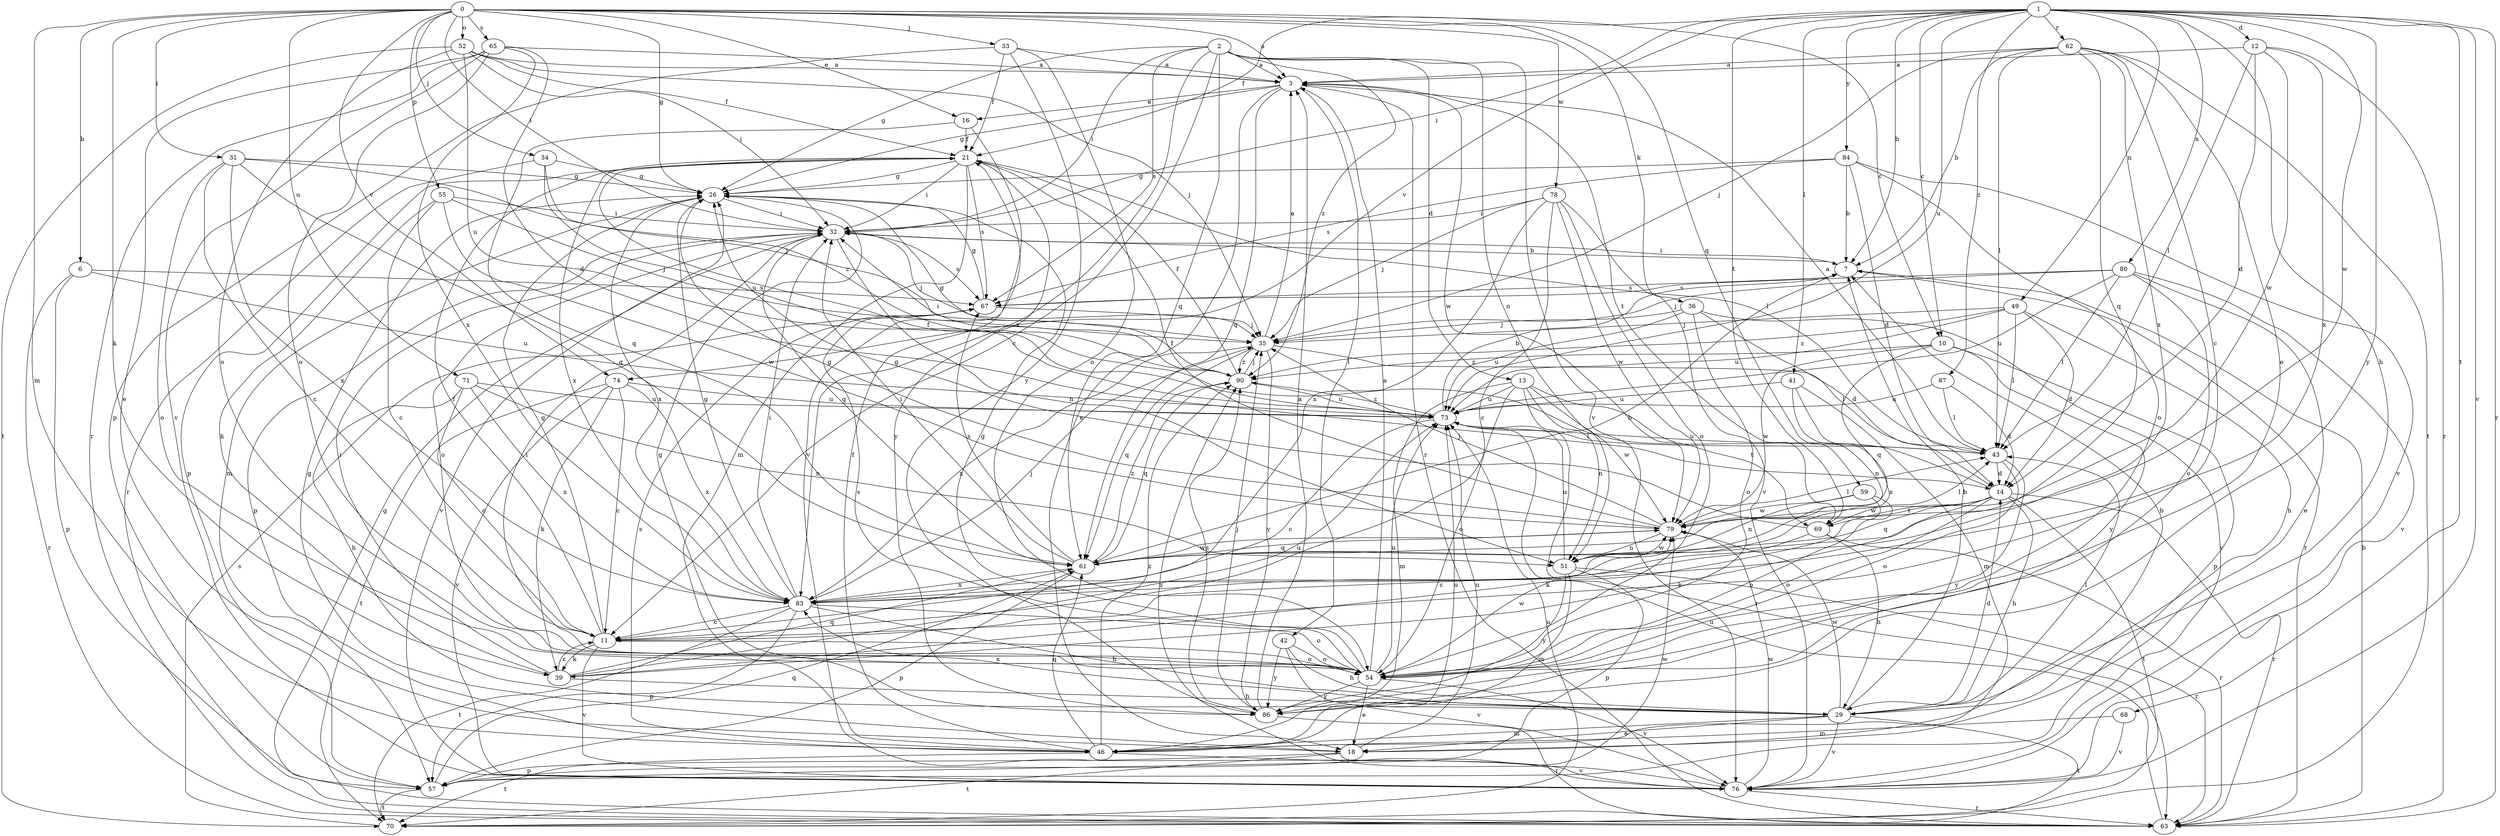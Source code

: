 strict digraph  {
0;
1;
2;
3;
6;
7;
10;
11;
12;
13;
14;
16;
18;
21;
26;
29;
31;
32;
33;
34;
35;
36;
39;
41;
42;
43;
46;
49;
51;
52;
54;
55;
57;
59;
61;
62;
63;
65;
67;
68;
69;
70;
71;
73;
74;
76;
78;
79;
80;
83;
84;
86;
87;
90;
0 -> 3  [label=a];
0 -> 6  [label=b];
0 -> 10  [label=c];
0 -> 16  [label=e];
0 -> 26  [label=g];
0 -> 31  [label=i];
0 -> 32  [label=i];
0 -> 33  [label=j];
0 -> 34  [label=j];
0 -> 36  [label=k];
0 -> 39  [label=k];
0 -> 46  [label=m];
0 -> 52  [label=o];
0 -> 55  [label=p];
0 -> 59  [label=q];
0 -> 65  [label=s];
0 -> 71  [label=u];
0 -> 74  [label=v];
0 -> 78  [label=w];
1 -> 7  [label=b];
1 -> 10  [label=c];
1 -> 12  [label=d];
1 -> 21  [label=f];
1 -> 29  [label=h];
1 -> 32  [label=i];
1 -> 41  [label=l];
1 -> 49  [label=n];
1 -> 62  [label=r];
1 -> 63  [label=r];
1 -> 68  [label=t];
1 -> 69  [label=t];
1 -> 73  [label=u];
1 -> 74  [label=v];
1 -> 76  [label=v];
1 -> 79  [label=w];
1 -> 80  [label=x];
1 -> 84  [label=y];
1 -> 86  [label=y];
1 -> 87  [label=z];
2 -> 3  [label=a];
2 -> 11  [label=c];
2 -> 13  [label=d];
2 -> 26  [label=g];
2 -> 32  [label=i];
2 -> 51  [label=n];
2 -> 61  [label=q];
2 -> 67  [label=s];
2 -> 76  [label=v];
2 -> 83  [label=x];
2 -> 90  [label=z];
3 -> 16  [label=e];
3 -> 18  [label=e];
3 -> 26  [label=g];
3 -> 42  [label=l];
3 -> 61  [label=q];
3 -> 63  [label=r];
3 -> 69  [label=t];
3 -> 79  [label=w];
6 -> 57  [label=p];
6 -> 63  [label=r];
6 -> 67  [label=s];
6 -> 73  [label=u];
7 -> 32  [label=i];
7 -> 63  [label=r];
7 -> 67  [label=s];
10 -> 57  [label=p];
10 -> 61  [label=q];
10 -> 79  [label=w];
10 -> 86  [label=y];
10 -> 90  [label=z];
11 -> 21  [label=f];
11 -> 26  [label=g];
11 -> 39  [label=k];
11 -> 54  [label=o];
11 -> 76  [label=v];
12 -> 3  [label=a];
12 -> 14  [label=d];
12 -> 43  [label=l];
12 -> 63  [label=r];
12 -> 79  [label=w];
12 -> 83  [label=x];
13 -> 46  [label=m];
13 -> 51  [label=n];
13 -> 54  [label=o];
13 -> 63  [label=r];
13 -> 69  [label=t];
13 -> 73  [label=u];
13 -> 79  [label=w];
14 -> 21  [label=f];
14 -> 29  [label=h];
14 -> 39  [label=k];
14 -> 54  [label=o];
14 -> 61  [label=q];
14 -> 63  [label=r];
14 -> 69  [label=t];
14 -> 70  [label=t];
14 -> 79  [label=w];
16 -> 21  [label=f];
16 -> 61  [label=q];
16 -> 76  [label=v];
18 -> 7  [label=b];
18 -> 26  [label=g];
18 -> 57  [label=p];
18 -> 70  [label=t];
18 -> 73  [label=u];
21 -> 26  [label=g];
21 -> 32  [label=i];
21 -> 43  [label=l];
21 -> 46  [label=m];
21 -> 57  [label=p];
21 -> 67  [label=s];
21 -> 83  [label=x];
21 -> 86  [label=y];
26 -> 32  [label=i];
26 -> 46  [label=m];
26 -> 83  [label=x];
29 -> 7  [label=b];
29 -> 14  [label=d];
29 -> 18  [label=e];
29 -> 43  [label=l];
29 -> 46  [label=m];
29 -> 70  [label=t];
29 -> 76  [label=v];
29 -> 79  [label=w];
29 -> 83  [label=x];
31 -> 11  [label=c];
31 -> 26  [label=g];
31 -> 35  [label=j];
31 -> 54  [label=o];
31 -> 61  [label=q];
31 -> 83  [label=x];
32 -> 7  [label=b];
32 -> 35  [label=j];
32 -> 51  [label=n];
32 -> 54  [label=o];
32 -> 57  [label=p];
32 -> 61  [label=q];
32 -> 67  [label=s];
32 -> 76  [label=v];
33 -> 3  [label=a];
33 -> 21  [label=f];
33 -> 54  [label=o];
33 -> 57  [label=p];
33 -> 86  [label=y];
34 -> 26  [label=g];
34 -> 63  [label=r];
34 -> 73  [label=u];
34 -> 90  [label=z];
35 -> 3  [label=a];
35 -> 43  [label=l];
35 -> 61  [label=q];
35 -> 83  [label=x];
35 -> 86  [label=y];
35 -> 90  [label=z];
36 -> 14  [label=d];
36 -> 35  [label=j];
36 -> 54  [label=o];
36 -> 73  [label=u];
36 -> 76  [label=v];
39 -> 11  [label=c];
39 -> 29  [label=h];
39 -> 32  [label=i];
39 -> 61  [label=q];
39 -> 73  [label=u];
41 -> 46  [label=m];
41 -> 51  [label=n];
41 -> 73  [label=u];
41 -> 83  [label=x];
42 -> 29  [label=h];
42 -> 54  [label=o];
42 -> 76  [label=v];
42 -> 86  [label=y];
43 -> 3  [label=a];
43 -> 14  [label=d];
43 -> 54  [label=o];
43 -> 73  [label=u];
43 -> 86  [label=y];
46 -> 21  [label=f];
46 -> 61  [label=q];
46 -> 67  [label=s];
46 -> 70  [label=t];
46 -> 73  [label=u];
46 -> 76  [label=v];
46 -> 90  [label=z];
49 -> 14  [label=d];
49 -> 29  [label=h];
49 -> 35  [label=j];
49 -> 43  [label=l];
49 -> 73  [label=u];
49 -> 90  [label=z];
51 -> 46  [label=m];
51 -> 57  [label=p];
51 -> 63  [label=r];
51 -> 73  [label=u];
51 -> 79  [label=w];
51 -> 86  [label=y];
52 -> 3  [label=a];
52 -> 21  [label=f];
52 -> 32  [label=i];
52 -> 35  [label=j];
52 -> 54  [label=o];
52 -> 70  [label=t];
52 -> 73  [label=u];
54 -> 3  [label=a];
54 -> 18  [label=e];
54 -> 26  [label=g];
54 -> 32  [label=i];
54 -> 67  [label=s];
54 -> 73  [label=u];
54 -> 76  [label=v];
54 -> 79  [label=w];
54 -> 86  [label=y];
55 -> 11  [label=c];
55 -> 32  [label=i];
55 -> 35  [label=j];
55 -> 39  [label=k];
55 -> 79  [label=w];
57 -> 61  [label=q];
57 -> 70  [label=t];
57 -> 79  [label=w];
59 -> 39  [label=k];
59 -> 51  [label=n];
59 -> 54  [label=o];
59 -> 79  [label=w];
61 -> 7  [label=b];
61 -> 32  [label=i];
61 -> 57  [label=p];
61 -> 67  [label=s];
61 -> 79  [label=w];
61 -> 83  [label=x];
61 -> 90  [label=z];
62 -> 3  [label=a];
62 -> 7  [label=b];
62 -> 11  [label=c];
62 -> 35  [label=j];
62 -> 43  [label=l];
62 -> 54  [label=o];
62 -> 61  [label=q];
62 -> 70  [label=t];
62 -> 83  [label=x];
63 -> 7  [label=b];
63 -> 26  [label=g];
63 -> 73  [label=u];
65 -> 3  [label=a];
65 -> 14  [label=d];
65 -> 18  [label=e];
65 -> 54  [label=o];
65 -> 63  [label=r];
65 -> 76  [label=v];
65 -> 83  [label=x];
67 -> 26  [label=g];
67 -> 35  [label=j];
68 -> 46  [label=m];
68 -> 76  [label=v];
69 -> 11  [label=c];
69 -> 26  [label=g];
69 -> 29  [label=h];
69 -> 43  [label=l];
69 -> 63  [label=r];
70 -> 67  [label=s];
70 -> 73  [label=u];
71 -> 11  [label=c];
71 -> 29  [label=h];
71 -> 51  [label=n];
71 -> 73  [label=u];
71 -> 83  [label=x];
73 -> 7  [label=b];
73 -> 11  [label=c];
73 -> 43  [label=l];
73 -> 90  [label=z];
74 -> 11  [label=c];
74 -> 39  [label=k];
74 -> 70  [label=t];
74 -> 73  [label=u];
74 -> 76  [label=v];
74 -> 83  [label=x];
76 -> 63  [label=r];
76 -> 79  [label=w];
76 -> 90  [label=z];
78 -> 11  [label=c];
78 -> 32  [label=i];
78 -> 35  [label=j];
78 -> 54  [label=o];
78 -> 76  [label=v];
78 -> 79  [label=w];
78 -> 83  [label=x];
79 -> 21  [label=f];
79 -> 26  [label=g];
79 -> 35  [label=j];
79 -> 43  [label=l];
79 -> 51  [label=n];
79 -> 61  [label=q];
80 -> 18  [label=e];
80 -> 35  [label=j];
80 -> 43  [label=l];
80 -> 54  [label=o];
80 -> 67  [label=s];
80 -> 73  [label=u];
80 -> 76  [label=v];
83 -> 11  [label=c];
83 -> 26  [label=g];
83 -> 29  [label=h];
83 -> 32  [label=i];
83 -> 35  [label=j];
83 -> 54  [label=o];
83 -> 57  [label=p];
83 -> 70  [label=t];
84 -> 7  [label=b];
84 -> 14  [label=d];
84 -> 26  [label=g];
84 -> 54  [label=o];
84 -> 67  [label=s];
84 -> 76  [label=v];
86 -> 3  [label=a];
86 -> 26  [label=g];
86 -> 35  [label=j];
86 -> 63  [label=r];
86 -> 90  [label=z];
87 -> 14  [label=d];
87 -> 43  [label=l];
87 -> 73  [label=u];
90 -> 21  [label=f];
90 -> 26  [label=g];
90 -> 32  [label=i];
90 -> 35  [label=j];
90 -> 61  [label=q];
90 -> 73  [label=u];
}
